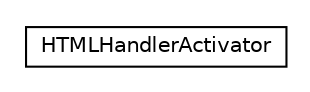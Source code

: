 #!/usr/local/bin/dot
#
# Class diagram 
# Generated by UMLGraph version R5_6-24-gf6e263 (http://www.umlgraph.org/)
#

digraph G {
	edge [fontname="Helvetica",fontsize=10,labelfontname="Helvetica",labelfontsize=10];
	node [fontname="Helvetica",fontsize=10,shape=plaintext];
	nodesep=0.25;
	ranksep=0.5;
	// org.universAAL.ui.ui.handler.web.html.osgi.HTMLHandlerActivator
	c1137393 [label=<<table title="org.universAAL.ui.ui.handler.web.html.osgi.HTMLHandlerActivator" border="0" cellborder="1" cellspacing="0" cellpadding="2" port="p" href="./HTMLHandlerActivator.html">
		<tr><td><table border="0" cellspacing="0" cellpadding="1">
<tr><td align="center" balign="center"> HTMLHandlerActivator </td></tr>
		</table></td></tr>
		</table>>, URL="./HTMLHandlerActivator.html", fontname="Helvetica", fontcolor="black", fontsize=10.0];
}

